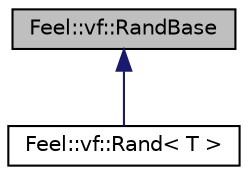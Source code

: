 digraph "Feel::vf::RandBase"
{
 // LATEX_PDF_SIZE
  edge [fontname="Helvetica",fontsize="10",labelfontname="Helvetica",labelfontsize="10"];
  node [fontname="Helvetica",fontsize="10",shape=record];
  Node1 [label="Feel::vf::RandBase",height=0.2,width=0.4,color="black", fillcolor="grey75", style="filled", fontcolor="black",tooltip=" "];
  Node1 -> Node2 [dir="back",color="midnightblue",fontsize="10",style="solid",fontname="Helvetica"];
  Node2 [label="Feel::vf::Rand\< T \>",height=0.2,width=0.4,color="black", fillcolor="white", style="filled",URL="$classFeel_1_1vf_1_1Rand.html",tooltip=" "];
}
